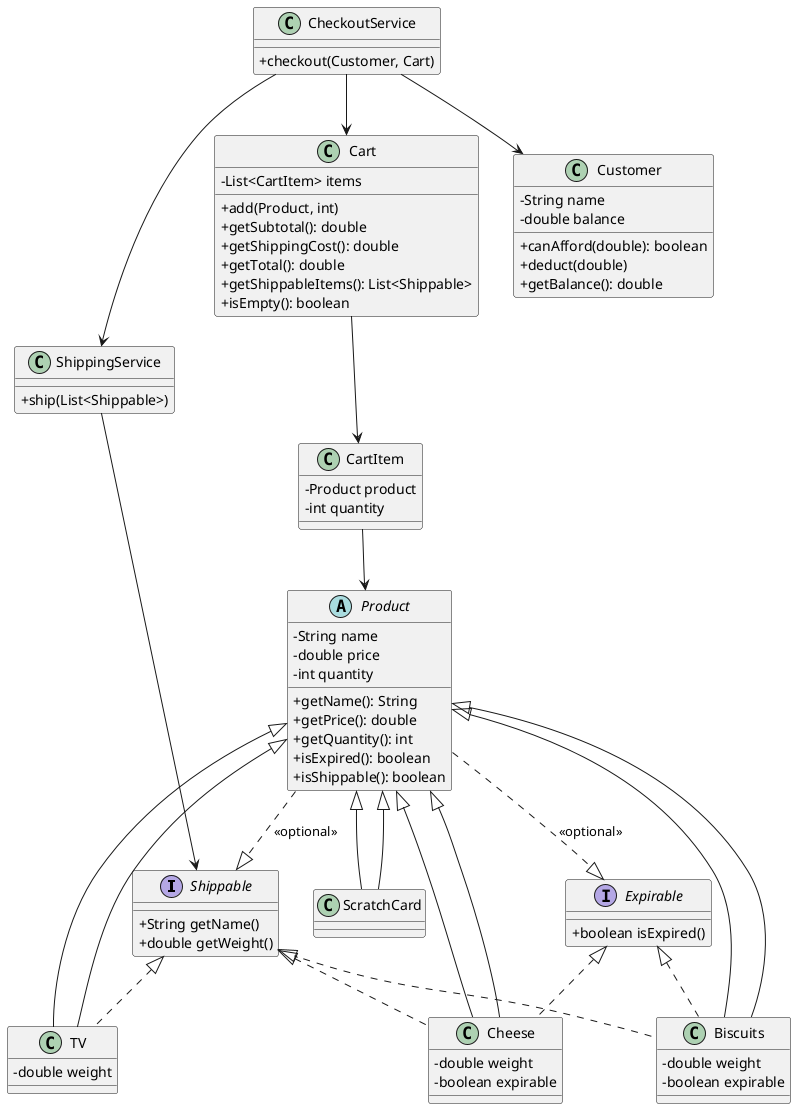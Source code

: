 @startuml
skinparam classAttributeIconSize 0

interface Shippable {
    +String getName()
    +double getWeight()
}

interface Expirable {
    +boolean isExpired()
}

abstract class Product {
    -String name
    -double price
    -int quantity

    +getName(): String
    +getPrice(): double
    +getQuantity(): int
    +isExpired(): boolean
    +isShippable(): boolean
}

class Cheese extends Product implements Expirable, Shippable {
    -double weight
    -boolean expirable
    }



class TV extends Product implements Shippable {
    -double weight
}

class ScratchCard extends Product {

}
class Biscuits extends Product implements Expirable, Shippable {
    -double weight
    -boolean expirable
    }

class CartItem {
    -Product product
    -int quantity
}

class Cart {
    -List<CartItem> items

    +add(Product, int)
    +getSubtotal(): double
    +getShippingCost(): double
    +getTotal(): double
    +getShippableItems(): List<Shippable>
    +isEmpty(): boolean
}

class Customer {
    -String name
    -double balance

    +canAfford(double): boolean
    +deduct(double)
    +getBalance(): double
}

class CheckoutService {
    +checkout(Customer, Cart)
}

class ShippingService {
    +ship(List<Shippable>)
}


Product <|-- Cheese
Product <|-- Biscuits
Product <|-- TV
Product <|-- ScratchCard

Product ..|> Shippable : <<optional>>
Product ..|> Expirable : <<optional>>

Cart --> CartItem
CartItem --> Product

CheckoutService --> Customer
CheckoutService --> Cart
CheckoutService --> ShippingService

ShippingService --> Shippable

@enduml
